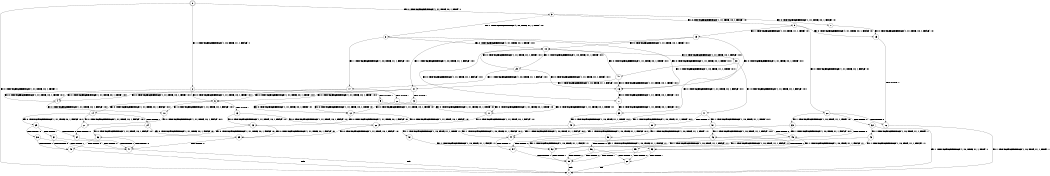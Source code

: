 digraph BCG {
size = "7, 10.5";
center = TRUE;
node [shape = circle];
0 [peripheries = 2];
0 -> 1 [label = "EX !0 !ATOMIC_EXCH_BRANCH (1, +1, TRUE, +0, 1, TRUE) !::"];
0 -> 2 [label = "EX !1 !ATOMIC_EXCH_BRANCH (1, +0, TRUE, +1, 1, FALSE) !::"];
0 -> 3 [label = "EX !0 !ATOMIC_EXCH_BRANCH (1, +1, TRUE, +0, 1, TRUE) !::"];
2 -> 4 [label = "EX !0 !ATOMIC_EXCH_BRANCH (1, +1, TRUE, +0, 1, TRUE) !:0:1:"];
2 -> 5 [label = "TERMINATE !1"];
2 -> 6 [label = "EX !0 !ATOMIC_EXCH_BRANCH (1, +1, TRUE, +0, 1, TRUE) !:0:1:"];
3 -> 7 [label = "EX !0 !ATOMIC_EXCH_BRANCH (1, +1, TRUE, +0, 1, FALSE) !:0:"];
3 -> 8 [label = "EX !1 !ATOMIC_EXCH_BRANCH (1, +0, TRUE, +1, 1, TRUE) !:0:"];
3 -> 9 [label = "EX !0 !ATOMIC_EXCH_BRANCH (1, +1, TRUE, +0, 1, FALSE) !:0:"];
4 -> 10 [label = "EX !0 !ATOMIC_EXCH_BRANCH (1, +1, TRUE, +0, 1, FALSE) !:0:1:"];
5 -> 11 [label = "EX !0 !ATOMIC_EXCH_BRANCH (1, +1, TRUE, +0, 1, TRUE) !:0:"];
5 -> 12 [label = "EX !0 !ATOMIC_EXCH_BRANCH (1, +1, TRUE, +0, 1, TRUE) !:0:"];
6 -> 10 [label = "EX !0 !ATOMIC_EXCH_BRANCH (1, +1, TRUE, +0, 1, FALSE) !:0:1:"];
6 -> 13 [label = "TERMINATE !1"];
6 -> 14 [label = "EX !0 !ATOMIC_EXCH_BRANCH (1, +1, TRUE, +0, 1, FALSE) !:0:1:"];
7 -> 15 [label = "EX !0 !ATOMIC_EXCH_BRANCH (1, +1, TRUE, +0, 1, FALSE) !:0:"];
8 -> 16 [label = "EX !0 !ATOMIC_EXCH_BRANCH (1, +1, TRUE, +0, 1, TRUE) !:0:1:"];
8 -> 17 [label = "EX !1 !ATOMIC_EXCH_BRANCH (1, +0, TRUE, +1, 1, FALSE) !:0:1:"];
8 -> 18 [label = "EX !0 !ATOMIC_EXCH_BRANCH (1, +1, TRUE, +0, 1, TRUE) !:0:1:"];
9 -> 15 [label = "EX !0 !ATOMIC_EXCH_BRANCH (1, +1, TRUE, +0, 1, FALSE) !:0:"];
9 -> 19 [label = "EX !1 !ATOMIC_EXCH_BRANCH (1, +0, TRUE, +1, 1, TRUE) !:0:"];
9 -> 20 [label = "EX !0 !ATOMIC_EXCH_BRANCH (1, +1, TRUE, +0, 1, FALSE) !:0:"];
10 -> 21 [label = "EX !0 !ATOMIC_EXCH_BRANCH (1, +1, TRUE, +0, 1, FALSE) !:0:1:"];
11 -> 22 [label = "EX !0 !ATOMIC_EXCH_BRANCH (1, +1, TRUE, +0, 1, FALSE) !:0:"];
12 -> 22 [label = "EX !0 !ATOMIC_EXCH_BRANCH (1, +1, TRUE, +0, 1, FALSE) !:0:"];
12 -> 23 [label = "EX !0 !ATOMIC_EXCH_BRANCH (1, +1, TRUE, +0, 1, FALSE) !:0:"];
13 -> 22 [label = "EX !0 !ATOMIC_EXCH_BRANCH (1, +1, TRUE, +0, 1, FALSE) !:0:"];
13 -> 23 [label = "EX !0 !ATOMIC_EXCH_BRANCH (1, +1, TRUE, +0, 1, FALSE) !:0:"];
14 -> 21 [label = "EX !0 !ATOMIC_EXCH_BRANCH (1, +1, TRUE, +0, 1, FALSE) !:0:1:"];
14 -> 24 [label = "TERMINATE !1"];
14 -> 25 [label = "EX !0 !ATOMIC_EXCH_BRANCH (1, +1, TRUE, +0, 1, FALSE) !:0:1:"];
15 -> 26 [label = "TERMINATE !0"];
16 -> 27 [label = "EX !0 !ATOMIC_EXCH_BRANCH (1, +1, TRUE, +0, 1, FALSE) !:0:1:"];
17 -> 4 [label = "EX !0 !ATOMIC_EXCH_BRANCH (1, +1, TRUE, +0, 1, TRUE) !:0:1:"];
17 -> 28 [label = "TERMINATE !1"];
17 -> 6 [label = "EX !0 !ATOMIC_EXCH_BRANCH (1, +1, TRUE, +0, 1, TRUE) !:0:1:"];
18 -> 27 [label = "EX !0 !ATOMIC_EXCH_BRANCH (1, +1, TRUE, +0, 1, FALSE) !:0:1:"];
18 -> 29 [label = "EX !1 !ATOMIC_EXCH_BRANCH (1, +0, TRUE, +1, 1, TRUE) !:0:1:"];
18 -> 30 [label = "EX !0 !ATOMIC_EXCH_BRANCH (1, +1, TRUE, +0, 1, FALSE) !:0:1:"];
19 -> 16 [label = "EX !0 !ATOMIC_EXCH_BRANCH (1, +1, TRUE, +0, 1, TRUE) !:0:1:"];
19 -> 31 [label = "EX !1 !ATOMIC_EXCH_BRANCH (1, +0, TRUE, +1, 1, FALSE) !:0:1:"];
19 -> 18 [label = "EX !0 !ATOMIC_EXCH_BRANCH (1, +1, TRUE, +0, 1, TRUE) !:0:1:"];
20 -> 26 [label = "TERMINATE !0"];
20 -> 32 [label = "TERMINATE !0"];
20 -> 33 [label = "EX !1 !ATOMIC_EXCH_BRANCH (1, +0, TRUE, +1, 1, TRUE) !:0:"];
21 -> 34 [label = "TERMINATE !0"];
22 -> 35 [label = "EX !0 !ATOMIC_EXCH_BRANCH (1, +1, TRUE, +0, 1, FALSE) !:0:"];
23 -> 35 [label = "EX !0 !ATOMIC_EXCH_BRANCH (1, +1, TRUE, +0, 1, FALSE) !:0:"];
23 -> 36 [label = "EX !0 !ATOMIC_EXCH_BRANCH (1, +1, TRUE, +0, 1, FALSE) !:0:"];
24 -> 35 [label = "EX !0 !ATOMIC_EXCH_BRANCH (1, +1, TRUE, +0, 1, FALSE) !:0:"];
24 -> 36 [label = "EX !0 !ATOMIC_EXCH_BRANCH (1, +1, TRUE, +0, 1, FALSE) !:0:"];
25 -> 34 [label = "TERMINATE !0"];
25 -> 37 [label = "TERMINATE !1"];
25 -> 38 [label = "TERMINATE !0"];
26 -> 1 [label = "EX !1 !ATOMIC_EXCH_BRANCH (1, +0, TRUE, +1, 1, TRUE) !::"];
27 -> 39 [label = "EX !0 !ATOMIC_EXCH_BRANCH (1, +1, TRUE, +0, 1, FALSE) !:0:1:"];
28 -> 11 [label = "EX !0 !ATOMIC_EXCH_BRANCH (1, +1, TRUE, +0, 1, TRUE) !:0:"];
28 -> 12 [label = "EX !0 !ATOMIC_EXCH_BRANCH (1, +1, TRUE, +0, 1, TRUE) !:0:"];
29 -> 16 [label = "EX !0 !ATOMIC_EXCH_BRANCH (1, +1, TRUE, +0, 1, TRUE) !:0:1:"];
29 -> 17 [label = "EX !1 !ATOMIC_EXCH_BRANCH (1, +0, TRUE, +1, 1, FALSE) !:0:1:"];
29 -> 18 [label = "EX !0 !ATOMIC_EXCH_BRANCH (1, +1, TRUE, +0, 1, TRUE) !:0:1:"];
30 -> 39 [label = "EX !0 !ATOMIC_EXCH_BRANCH (1, +1, TRUE, +0, 1, FALSE) !:0:1:"];
30 -> 40 [label = "EX !1 !ATOMIC_EXCH_BRANCH (1, +0, TRUE, +1, 1, TRUE) !:0:1:"];
30 -> 41 [label = "EX !0 !ATOMIC_EXCH_BRANCH (1, +1, TRUE, +0, 1, FALSE) !:0:1:"];
31 -> 4 [label = "EX !0 !ATOMIC_EXCH_BRANCH (1, +1, TRUE, +0, 1, TRUE) !:0:1:"];
31 -> 42 [label = "TERMINATE !1"];
31 -> 6 [label = "EX !0 !ATOMIC_EXCH_BRANCH (1, +1, TRUE, +0, 1, TRUE) !:0:1:"];
32 -> 1 [label = "EX !1 !ATOMIC_EXCH_BRANCH (1, +0, TRUE, +1, 1, TRUE) !::"];
32 -> 43 [label = "EX !1 !ATOMIC_EXCH_BRANCH (1, +0, TRUE, +1, 1, TRUE) !::"];
33 -> 44 [label = "EX !1 !ATOMIC_EXCH_BRANCH (1, +0, TRUE, +1, 1, FALSE) !:0:1:"];
33 -> 45 [label = "TERMINATE !0"];
33 -> 46 [label = "EX !1 !ATOMIC_EXCH_BRANCH (1, +0, TRUE, +1, 1, FALSE) !:0:1:"];
34 -> 47 [label = "TERMINATE !1"];
35 -> 47 [label = "TERMINATE !0"];
36 -> 47 [label = "TERMINATE !0"];
36 -> 48 [label = "TERMINATE !0"];
37 -> 47 [label = "TERMINATE !0"];
37 -> 48 [label = "TERMINATE !0"];
38 -> 47 [label = "TERMINATE !1"];
38 -> 48 [label = "TERMINATE !1"];
39 -> 49 [label = "EX !1 !ATOMIC_EXCH_BRANCH (1, +0, TRUE, +1, 1, TRUE) !:0:1:"];
40 -> 16 [label = "EX !0 !ATOMIC_EXCH_BRANCH (1, +1, TRUE, +0, 1, TRUE) !:0:1:"];
40 -> 31 [label = "EX !1 !ATOMIC_EXCH_BRANCH (1, +0, TRUE, +1, 1, FALSE) !:0:1:"];
40 -> 18 [label = "EX !0 !ATOMIC_EXCH_BRANCH (1, +1, TRUE, +0, 1, TRUE) !:0:1:"];
41 -> 49 [label = "EX !1 !ATOMIC_EXCH_BRANCH (1, +0, TRUE, +1, 1, TRUE) !:0:1:"];
41 -> 50 [label = "TERMINATE !0"];
41 -> 51 [label = "EX !1 !ATOMIC_EXCH_BRANCH (1, +0, TRUE, +1, 1, TRUE) !:0:1:"];
42 -> 11 [label = "EX !0 !ATOMIC_EXCH_BRANCH (1, +1, TRUE, +0, 1, TRUE) !:0:"];
42 -> 12 [label = "EX !0 !ATOMIC_EXCH_BRANCH (1, +1, TRUE, +0, 1, TRUE) !:0:"];
43 -> 52 [label = "EX !1 !ATOMIC_EXCH_BRANCH (1, +0, TRUE, +1, 1, FALSE) !:1:"];
43 -> 53 [label = "EX !1 !ATOMIC_EXCH_BRANCH (1, +0, TRUE, +1, 1, FALSE) !:1:"];
44 -> 54 [label = "TERMINATE !0"];
45 -> 52 [label = "EX !1 !ATOMIC_EXCH_BRANCH (1, +0, TRUE, +1, 1, FALSE) !:1:"];
45 -> 53 [label = "EX !1 !ATOMIC_EXCH_BRANCH (1, +0, TRUE, +1, 1, FALSE) !:1:"];
46 -> 54 [label = "TERMINATE !0"];
46 -> 55 [label = "TERMINATE !1"];
46 -> 56 [label = "TERMINATE !0"];
47 -> 1 [label = "exit"];
48 -> 1 [label = "exit"];
49 -> 44 [label = "EX !1 !ATOMIC_EXCH_BRANCH (1, +0, TRUE, +1, 1, FALSE) !:0:1:"];
50 -> 57 [label = "EX !1 !ATOMIC_EXCH_BRANCH (1, +0, TRUE, +1, 1, TRUE) !:1:"];
50 -> 58 [label = "EX !1 !ATOMIC_EXCH_BRANCH (1, +0, TRUE, +1, 1, TRUE) !:1:"];
51 -> 44 [label = "EX !1 !ATOMIC_EXCH_BRANCH (1, +0, TRUE, +1, 1, FALSE) !:0:1:"];
51 -> 45 [label = "TERMINATE !0"];
51 -> 46 [label = "EX !1 !ATOMIC_EXCH_BRANCH (1, +0, TRUE, +1, 1, FALSE) !:0:1:"];
52 -> 59 [label = "TERMINATE !1"];
53 -> 59 [label = "TERMINATE !1"];
53 -> 60 [label = "TERMINATE !1"];
54 -> 59 [label = "TERMINATE !1"];
55 -> 59 [label = "TERMINATE !0"];
55 -> 60 [label = "TERMINATE !0"];
56 -> 59 [label = "TERMINATE !1"];
56 -> 60 [label = "TERMINATE !1"];
57 -> 52 [label = "EX !1 !ATOMIC_EXCH_BRANCH (1, +0, TRUE, +1, 1, FALSE) !:1:"];
58 -> 52 [label = "EX !1 !ATOMIC_EXCH_BRANCH (1, +0, TRUE, +1, 1, FALSE) !:1:"];
58 -> 53 [label = "EX !1 !ATOMIC_EXCH_BRANCH (1, +0, TRUE, +1, 1, FALSE) !:1:"];
59 -> 1 [label = "exit"];
60 -> 1 [label = "exit"];
}
